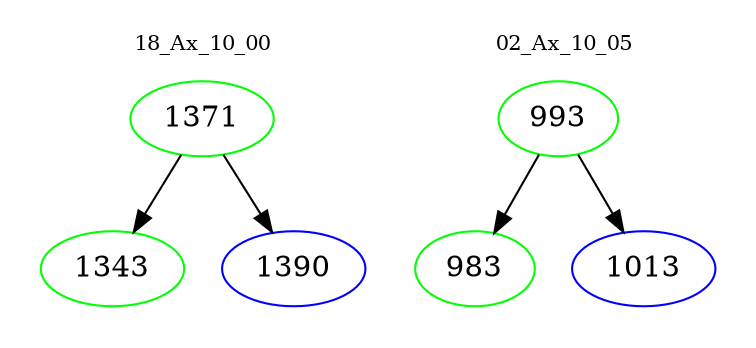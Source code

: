 digraph{
subgraph cluster_0 {
color = white
label = "18_Ax_10_00";
fontsize=10;
T0_1371 [label="1371", color="green"]
T0_1371 -> T0_1343 [color="black"]
T0_1343 [label="1343", color="green"]
T0_1371 -> T0_1390 [color="black"]
T0_1390 [label="1390", color="blue"]
}
subgraph cluster_1 {
color = white
label = "02_Ax_10_05";
fontsize=10;
T1_993 [label="993", color="green"]
T1_993 -> T1_983 [color="black"]
T1_983 [label="983", color="green"]
T1_993 -> T1_1013 [color="black"]
T1_1013 [label="1013", color="blue"]
}
}
